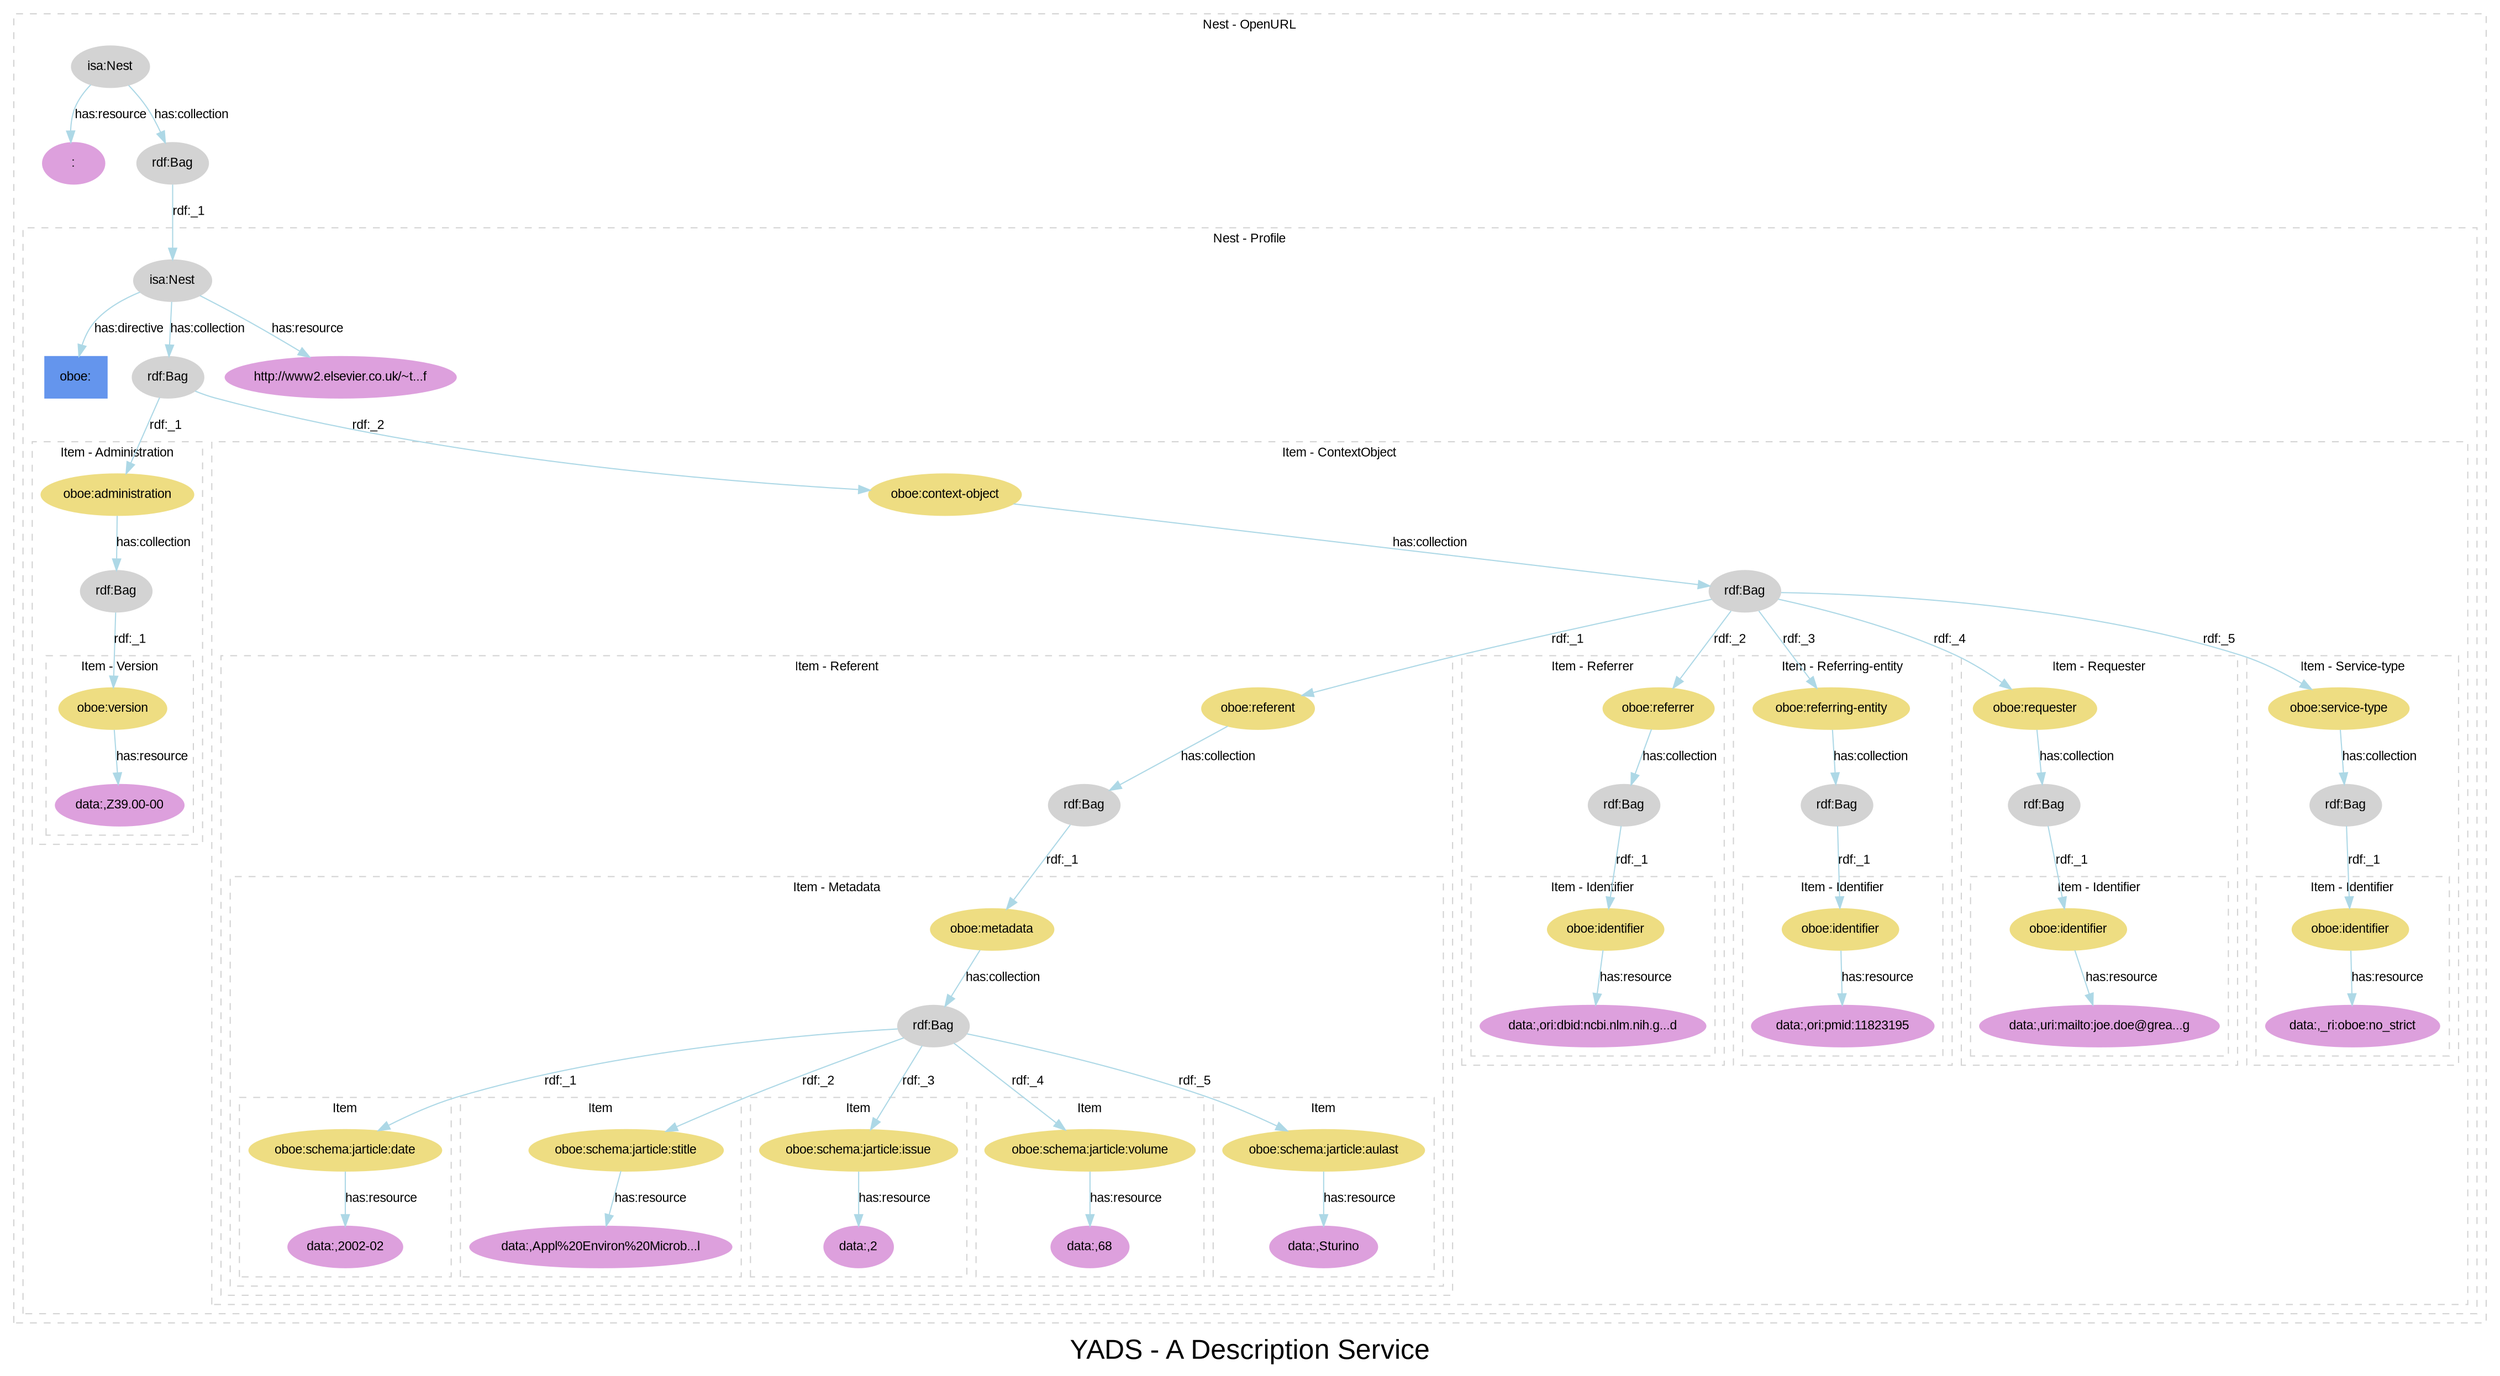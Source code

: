 
digraph yads { 

graph [
  fontname=arial, fontsize=24
  label="YADS - A Description Service"
];
node [
  fontname=arial, fontsize=11, fontcolor=black,
  style=filled, color=cornflowerblue,
];
edge [
  fontname=arial, fontsize=11, fontcolor=black,
  style=filled, color=lightblue,
];
rankdir=TB;

subgraph cluster_1 {

  style=dashed; color=lightgrey;
  fontname=arial; fontsize=11;
  fontcolor="black"; label="Nest - OpenURL";

  ":_1" [label="isa:Nest", color=lightgrey, URL="http://www2.elsevier.co.uk/~tony/1014/yads-schema-2002-04-03#Nest"];
  ":_1" -> ":" [label="has:resource", URL="http://www2.elsevier.co.uk/~tony/1014/yads-schema-2002-04-03#resource"];
  ":_1" -> ":_2" [label="has:collection", URL="http://www2.elsevier.co.uk/~tony/1014/yads-schema-2002-04-03#collection"];
  ":_2" [label="rdf:Bag", color=lightgrey];
  ":" [color=plum, URL=""];
  ":_2" [label="rdf:Bag", color=lightgrey, URL="http://www.w3.org/1999/02/22-rdf-syntax-ns#Bag"];
  ":_2" -> ":_3" [label="rdf:_1", URL="http://www.w3.org/1999/02/22-rdf-syntax-ns#_1"];
":_3" [label="isa:Nest"]

subgraph cluster_3 {

  style=dashed; color=lightgrey;
  fontname=arial; fontsize=11;
  fontcolor="black"; label="Nest - Profile";

  ":_3" [label="isa:Nest", color=lightgrey, URL="http://www2.elsevier.co.uk/~tony/1014/yads-schema-2002-04-03#Nest"];
  ":_3" -> "node_1" [label="has:directive", URL="http://www2.elsevier.co.uk/~tony/1014/yads-schema-2002-04-03#directive"];
  ":_3" -> ":_4" [label="has:collection", URL="http://www2.elsevier.co.uk/~tony/1014/yads-schema-2002-04-03#collection"];
  ":_4" [label="rdf:Bag", color=lightgrey];
  ":_3" -> "http://www2.elsevier.co.uk/~t...f" [label="has:resource", URL="http://www2.elsevier.co.uk/~tony/1014/yads-schema-2002-04-03#resource"];
  "node_1" [shape=box, label="oboe:"];
  ":_4" [label="rdf:Bag", color=lightgrey, URL="http://www.w3.org/1999/02/22-rdf-syntax-ns#Bag"];
  ":_4" -> ":_5" [label="rdf:_1", URL="http://www.w3.org/1999/02/22-rdf-syntax-ns#_1"];
":_5" [label="isa:Item"]
  ":_4" -> ":_8" [label="rdf:_2", URL="http://www.w3.org/1999/02/22-rdf-syntax-ns#_2"];
":_8" [label="isa:Item"]

subgraph cluster_5 {

  style=dashed; color=lightgrey;
  fontname=arial; fontsize=11;
  fontcolor="black"; label="Item - Administration";

  ":_5" [label="oboe:administration", color=lightgoldenrod];

  ":_5" -> ":_6" [label="has:collection", URL="http://www2.elsevier.co.uk/~tony/1014/yads-schema-2002-04-03#collection"];
  ":_6" [label="rdf:Bag", color=lightgrey];
  ":_6" [label="rdf:Bag", color=lightgrey, URL="http://www.w3.org/1999/02/22-rdf-syntax-ns#Bag"];
  ":_6" -> ":_7" [label="rdf:_1", URL="http://www.w3.org/1999/02/22-rdf-syntax-ns#_1"];
":_7" [label="isa:Item"]

subgraph cluster_7 {

  style=dashed; color=lightgrey;
  fontname=arial; fontsize=11;
  fontcolor="black"; label="Item - Version";

  ":_7" [label="oboe:version", color=lightgoldenrod];

  ":_7" -> "data:,Z39.00-00" [label="has:resource", URL="http://www2.elsevier.co.uk/~tony/1014/yads-schema-2002-04-03#resource"];
  "data:,Z39.00-00" [color=plum, URL="data:,Z39.00-00"];
}

}

subgraph cluster_8 {

  style=dashed; color=lightgrey;
  fontname=arial; fontsize=11;
  fontcolor="black"; label="Item - ContextObject";

  ":_8" [label="oboe:context-object", color=lightgoldenrod];

  ":_8" -> ":_9" [label="has:collection", URL="http://www2.elsevier.co.uk/~tony/1014/yads-schema-2002-04-03#collection"];
  ":_9" [label="rdf:Bag", color=lightgrey];
  ":_9" [label="rdf:Bag", color=lightgrey, URL="http://www.w3.org/1999/02/22-rdf-syntax-ns#Bag"];
  ":_9" -> ":_10" [label="rdf:_1", URL="http://www.w3.org/1999/02/22-rdf-syntax-ns#_1"];
":_10" [label="isa:Item"]
  ":_9" -> ":_19" [label="rdf:_2", URL="http://www.w3.org/1999/02/22-rdf-syntax-ns#_2"];
":_19" [label="isa:Item"]
  ":_9" -> ":_22" [label="rdf:_3", URL="http://www.w3.org/1999/02/22-rdf-syntax-ns#_3"];
":_22" [label="isa:Item"]
  ":_9" -> ":_25" [label="rdf:_4", URL="http://www.w3.org/1999/02/22-rdf-syntax-ns#_4"];
":_25" [label="isa:Item"]
  ":_9" -> ":_28" [label="rdf:_5", URL="http://www.w3.org/1999/02/22-rdf-syntax-ns#_5"];
":_28" [label="isa:Item"]

subgraph cluster_10 {

  style=dashed; color=lightgrey;
  fontname=arial; fontsize=11;
  fontcolor="black"; label="Item - Referent";

  ":_10" [label="oboe:referent", color=lightgoldenrod];

  ":_10" -> ":_11" [label="has:collection", URL="http://www2.elsevier.co.uk/~tony/1014/yads-schema-2002-04-03#collection"];
  ":_11" [label="rdf:Bag", color=lightgrey];
  ":_11" [label="rdf:Bag", color=lightgrey, URL="http://www.w3.org/1999/02/22-rdf-syntax-ns#Bag"];
  ":_11" -> ":_12" [label="rdf:_1", URL="http://www.w3.org/1999/02/22-rdf-syntax-ns#_1"];
":_12" [label="isa:Item"]

subgraph cluster_12 {

  style=dashed; color=lightgrey;
  fontname=arial; fontsize=11;
  fontcolor="black"; label="Item - Metadata";

  ":_12" [label="oboe:metadata", color=lightgoldenrod];

  ":_12" -> ":_13" [label="has:collection", URL="http://www2.elsevier.co.uk/~tony/1014/yads-schema-2002-04-03#collection"];
  ":_13" [label="rdf:Bag", color=lightgrey];
  ":_13" [label="rdf:Bag", color=lightgrey, URL="http://www.w3.org/1999/02/22-rdf-syntax-ns#Bag"];
  ":_13" -> ":_14" [label="rdf:_1", URL="http://www.w3.org/1999/02/22-rdf-syntax-ns#_1"];
":_14" [label="isa:Item"]
  ":_13" -> ":_15" [label="rdf:_2", URL="http://www.w3.org/1999/02/22-rdf-syntax-ns#_2"];
":_15" [label="isa:Item"]
  ":_13" -> ":_16" [label="rdf:_3", URL="http://www.w3.org/1999/02/22-rdf-syntax-ns#_3"];
":_16" [label="isa:Item"]
  ":_13" -> ":_17" [label="rdf:_4", URL="http://www.w3.org/1999/02/22-rdf-syntax-ns#_4"];
":_17" [label="isa:Item"]
  ":_13" -> ":_18" [label="rdf:_5", URL="http://www.w3.org/1999/02/22-rdf-syntax-ns#_5"];
":_18" [label="isa:Item"]

subgraph cluster_14 {

  style=dashed; color=lightgrey;
  fontname=arial; fontsize=11;
  fontcolor="black"; label="Item";

  ":_14" [label="oboe:schema:jarticle:date", color=lightgoldenrod];

  ":_14" -> "data:,2002-02" [label="has:resource", URL="http://www2.elsevier.co.uk/~tony/1014/yads-schema-2002-04-03#resource"];
  "data:,2002-02" [color=plum, URL="data:,2002-02"];
}

subgraph cluster_15 {

  style=dashed; color=lightgrey;
  fontname=arial; fontsize=11;
  fontcolor="black"; label="Item";

  ":_15" [label="oboe:schema:jarticle:stitle", color=lightgoldenrod];

  ":_15" -> "data:,Appl%20Environ%20Microb...l" [label="has:resource", URL="http://www2.elsevier.co.uk/~tony/1014/yads-schema-2002-04-03#resource"];
  "data:,Appl%20Environ%20Microb...l" [color=plum, URL="data:,Appl%20Environ%20Microbiol"];
}

subgraph cluster_16 {

  style=dashed; color=lightgrey;
  fontname=arial; fontsize=11;
  fontcolor="black"; label="Item";

  ":_16" [label="oboe:schema:jarticle:issue", color=lightgoldenrod];

  ":_16" -> "data:,2" [label="has:resource", URL="http://www2.elsevier.co.uk/~tony/1014/yads-schema-2002-04-03#resource"];
  "data:,2" [color=plum, URL="data:,2"];
}

subgraph cluster_17 {

  style=dashed; color=lightgrey;
  fontname=arial; fontsize=11;
  fontcolor="black"; label="Item";

  ":_17" [label="oboe:schema:jarticle:volume", color=lightgoldenrod];

  ":_17" -> "data:,68" [label="has:resource", URL="http://www2.elsevier.co.uk/~tony/1014/yads-schema-2002-04-03#resource"];
  "data:,68" [color=plum, URL="data:,68"];
}

subgraph cluster_18 {

  style=dashed; color=lightgrey;
  fontname=arial; fontsize=11;
  fontcolor="black"; label="Item";

  ":_18" [label="oboe:schema:jarticle:aulast", color=lightgoldenrod];

  ":_18" -> "data:,Sturino" [label="has:resource", URL="http://www2.elsevier.co.uk/~tony/1014/yads-schema-2002-04-03#resource"];
  "data:,Sturino" [color=plum, URL="data:,Sturino"];
}

}

}

subgraph cluster_19 {

  style=dashed; color=lightgrey;
  fontname=arial; fontsize=11;
  fontcolor="black"; label="Item - Referrer";

  ":_19" [label="oboe:referrer", color=lightgoldenrod];

  ":_19" -> ":_20" [label="has:collection", URL="http://www2.elsevier.co.uk/~tony/1014/yads-schema-2002-04-03#collection"];
  ":_20" [label="rdf:Bag", color=lightgrey];
  ":_20" [label="rdf:Bag", color=lightgrey, URL="http://www.w3.org/1999/02/22-rdf-syntax-ns#Bag"];
  ":_20" -> ":_21" [label="rdf:_1", URL="http://www.w3.org/1999/02/22-rdf-syntax-ns#_1"];
":_21" [label="isa:Item"]

subgraph cluster_21 {

  style=dashed; color=lightgrey;
  fontname=arial; fontsize=11;
  fontcolor="black"; label="Item - Identifier";

  ":_21" [label="oboe:identifier", color=lightgoldenrod];

  ":_21" -> "data:,ori:dbid:ncbi.nlm.nih.g...d" [label="has:resource", URL="http://www2.elsevier.co.uk/~tony/1014/yads-schema-2002-04-03#resource"];
  "data:,ori:dbid:ncbi.nlm.nih.g...d" [color=plum, URL="data:,ori:dbid:ncbi.nlm.nih.gov:pubmed"];
}

}

subgraph cluster_22 {

  style=dashed; color=lightgrey;
  fontname=arial; fontsize=11;
  fontcolor="black"; label="Item - Referring-entity";

  ":_22" [label="oboe:referring-entity", color=lightgoldenrod];

  ":_22" -> ":_23" [label="has:collection", URL="http://www2.elsevier.co.uk/~tony/1014/yads-schema-2002-04-03#collection"];
  ":_23" [label="rdf:Bag", color=lightgrey];
  ":_23" [label="rdf:Bag", color=lightgrey, URL="http://www.w3.org/1999/02/22-rdf-syntax-ns#Bag"];
  ":_23" -> ":_24" [label="rdf:_1", URL="http://www.w3.org/1999/02/22-rdf-syntax-ns#_1"];
":_24" [label="isa:Item"]

subgraph cluster_24 {

  style=dashed; color=lightgrey;
  fontname=arial; fontsize=11;
  fontcolor="black"; label="Item - Identifier";

  ":_24" [label="oboe:identifier", color=lightgoldenrod];

  ":_24" -> "data:,ori:pmid:11823195" [label="has:resource", URL="http://www2.elsevier.co.uk/~tony/1014/yads-schema-2002-04-03#resource"];
  "data:,ori:pmid:11823195" [color=plum, URL="data:,ori:pmid:11823195"];
}

}

subgraph cluster_25 {

  style=dashed; color=lightgrey;
  fontname=arial; fontsize=11;
  fontcolor="black"; label="Item - Requester";

  ":_25" [label="oboe:requester", color=lightgoldenrod];

  ":_25" -> ":_26" [label="has:collection", URL="http://www2.elsevier.co.uk/~tony/1014/yads-schema-2002-04-03#collection"];
  ":_26" [label="rdf:Bag", color=lightgrey];
  ":_26" [label="rdf:Bag", color=lightgrey, URL="http://www.w3.org/1999/02/22-rdf-syntax-ns#Bag"];
  ":_26" -> ":_27" [label="rdf:_1", URL="http://www.w3.org/1999/02/22-rdf-syntax-ns#_1"];
":_27" [label="isa:Item"]

subgraph cluster_27 {

  style=dashed; color=lightgrey;
  fontname=arial; fontsize=11;
  fontcolor="black"; label="Item - Identifier";

  ":_27" [label="oboe:identifier", color=lightgoldenrod];

  ":_27" -> "data:,uri:mailto:joe.doe@grea...g" [label="has:resource", URL="http://www2.elsevier.co.uk/~tony/1014/yads-schema-2002-04-03#resource"];
  "data:,uri:mailto:joe.doe@grea...g" [color=plum, URL="data:,uri:mailto:joe.doe@greatjob.org"];
}

}

subgraph cluster_28 {

  style=dashed; color=lightgrey;
  fontname=arial; fontsize=11;
  fontcolor="black"; label="Item - Service-type";

  ":_28" [label="oboe:service-type", color=lightgoldenrod];

  ":_28" -> ":_29" [label="has:collection", URL="http://www2.elsevier.co.uk/~tony/1014/yads-schema-2002-04-03#collection"];
  ":_29" [label="rdf:Bag", color=lightgrey];
  ":_29" [label="rdf:Bag", color=lightgrey, URL="http://www.w3.org/1999/02/22-rdf-syntax-ns#Bag"];
  ":_29" -> ":_30" [label="rdf:_1", URL="http://www.w3.org/1999/02/22-rdf-syntax-ns#_1"];
":_30" [label="isa:Item"]

subgraph cluster_30 {

  style=dashed; color=lightgrey;
  fontname=arial; fontsize=11;
  fontcolor="black"; label="Item - Identifier";

  ":_30" [label="oboe:identifier", color=lightgoldenrod];

  ":_30" -> "data:,_ri:oboe:no_strict" [label="has:resource", URL="http://www2.elsevier.co.uk/~tony/1014/yads-schema-2002-04-03#resource"];
  "data:,_ri:oboe:no_strict" [color=plum, URL="data:,_ri:oboe:no_strict"];
}

}

}

  "http://www2.elsevier.co.uk/~t...f" [color=plum, URL="http://www2.elsevier.co.uk/~tony/oboe.rdf"];
}

}

}
